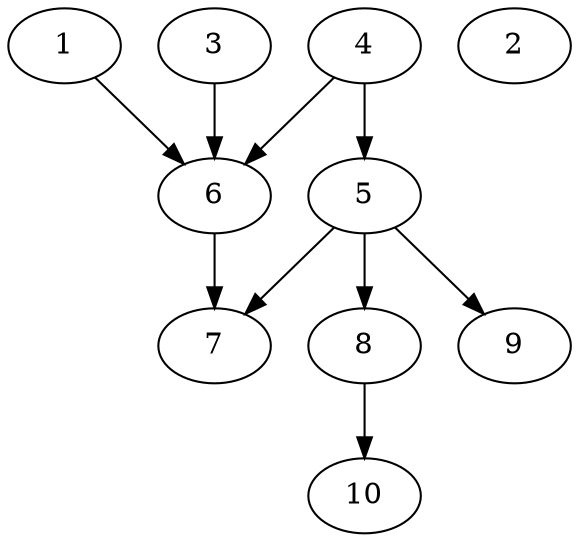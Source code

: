 // DAG automatically generated by daggen at Thu Oct  3 13:58:05 2019
// ./daggen --dot -n 10 --ccr 0.3 --fat 0.7 --regular 0.5 --density 0.6 --mindata 5242880 --maxdata 52428800 
digraph G {
  1 [size="115268267", alpha="0.03", expect_size="34580480"] 
  1 -> 6 [size ="34580480"]
  2 [size="70952960", alpha="0.19", expect_size="21285888"] 
  3 [size="42513067", alpha="0.07", expect_size="12753920"] 
  3 -> 6 [size ="12753920"]
  4 [size="169253547", alpha="0.15", expect_size="50776064"] 
  4 -> 5 [size ="50776064"]
  4 -> 6 [size ="50776064"]
  5 [size="23637333", alpha="0.11", expect_size="7091200"] 
  5 -> 7 [size ="7091200"]
  5 -> 8 [size ="7091200"]
  5 -> 9 [size ="7091200"]
  6 [size="103355733", alpha="0.02", expect_size="31006720"] 
  6 -> 7 [size ="31006720"]
  7 [size="83613013", alpha="0.14", expect_size="25083904"] 
  8 [size="166789120", alpha="0.04", expect_size="50036736"] 
  8 -> 10 [size ="50036736"]
  9 [size="43830613", alpha="0.01", expect_size="13149184"] 
  10 [size="104980480", alpha="0.06", expect_size="31494144"] 
}
